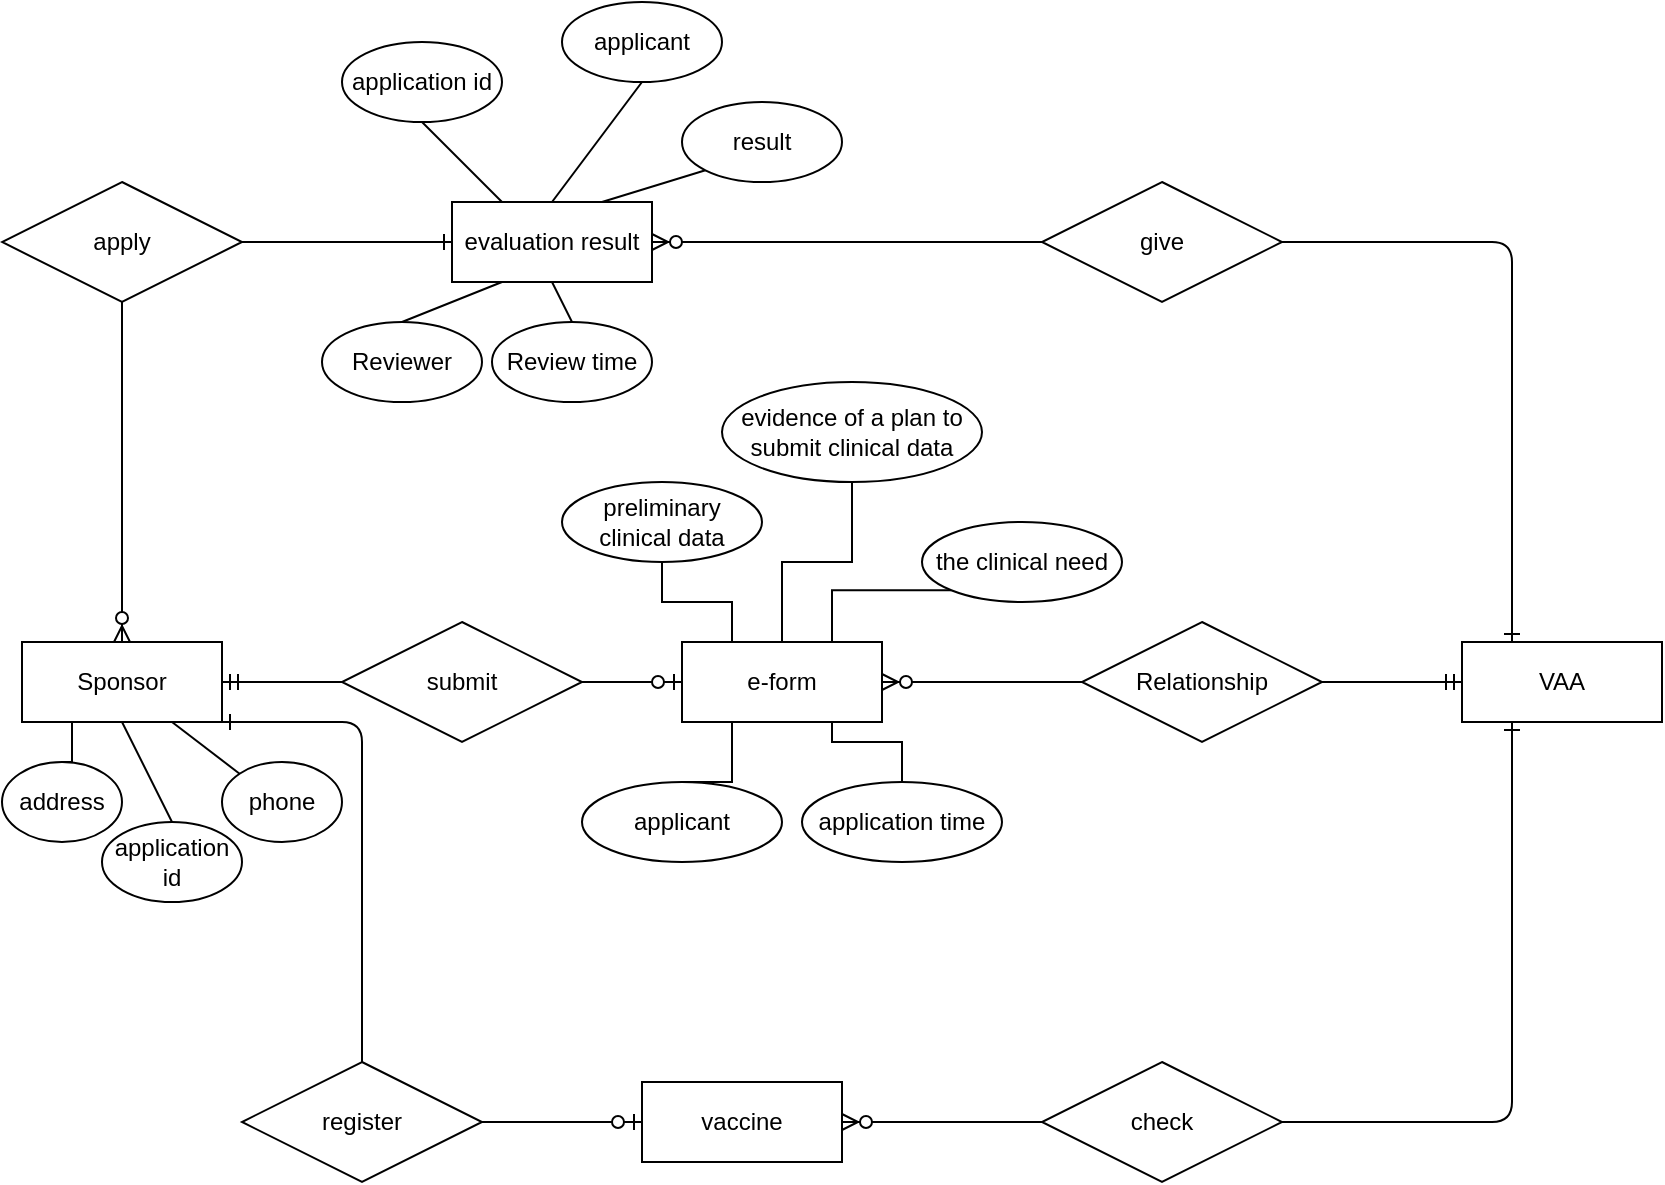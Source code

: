 <mxfile version="14.7.0" type="github">
  <diagram id="R2lEEEUBdFMjLlhIrx00" name="Page-1">
    <mxGraphModel dx="1550" dy="867" grid="1" gridSize="10" guides="1" tooltips="1" connect="1" arrows="1" fold="1" page="1" pageScale="1" pageWidth="850" pageHeight="1100" math="0" shadow="0" extFonts="Permanent Marker^https://fonts.googleapis.com/css?family=Permanent+Marker">
      <root>
        <mxCell id="0" />
        <mxCell id="1" parent="0" />
        <mxCell id="p_ZNXW8uyvUL6qlNEA6d-1" value="Sponsor" style="whiteSpace=wrap;html=1;align=center;" vertex="1" parent="1">
          <mxGeometry x="190" y="380" width="100" height="40" as="geometry" />
        </mxCell>
        <mxCell id="p_ZNXW8uyvUL6qlNEA6d-41" style="edgeStyle=none;orthogonalLoop=1;jettySize=auto;html=1;exitX=0.5;exitY=0;exitDx=0;exitDy=0;entryX=0.5;entryY=1;entryDx=0;entryDy=0;endArrow=none;endFill=0;" edge="1" parent="1" source="p_ZNXW8uyvUL6qlNEA6d-2" target="p_ZNXW8uyvUL6qlNEA6d-1">
          <mxGeometry relative="1" as="geometry" />
        </mxCell>
        <mxCell id="p_ZNXW8uyvUL6qlNEA6d-2" value="application id" style="ellipse;whiteSpace=wrap;html=1;align=center;" vertex="1" parent="1">
          <mxGeometry x="230" y="470" width="70" height="40" as="geometry" />
        </mxCell>
        <mxCell id="p_ZNXW8uyvUL6qlNEA6d-42" style="edgeStyle=none;orthogonalLoop=1;jettySize=auto;html=1;exitX=0;exitY=0;exitDx=0;exitDy=0;entryX=0.75;entryY=1;entryDx=0;entryDy=0;endArrow=none;endFill=0;" edge="1" parent="1" source="p_ZNXW8uyvUL6qlNEA6d-3" target="p_ZNXW8uyvUL6qlNEA6d-1">
          <mxGeometry relative="1" as="geometry" />
        </mxCell>
        <mxCell id="p_ZNXW8uyvUL6qlNEA6d-3" value="phone" style="ellipse;whiteSpace=wrap;html=1;align=center;" vertex="1" parent="1">
          <mxGeometry x="290" y="440" width="60" height="40" as="geometry" />
        </mxCell>
        <mxCell id="p_ZNXW8uyvUL6qlNEA6d-9" style="edgeStyle=orthogonalEdgeStyle;rounded=0;orthogonalLoop=1;jettySize=auto;html=1;exitX=0.5;exitY=0;exitDx=0;exitDy=0;endArrow=none;endFill=0;entryX=0.25;entryY=1;entryDx=0;entryDy=0;" edge="1" parent="1" source="p_ZNXW8uyvUL6qlNEA6d-4" target="p_ZNXW8uyvUL6qlNEA6d-1">
          <mxGeometry relative="1" as="geometry">
            <mxPoint x="165" y="370" as="targetPoint" />
          </mxGeometry>
        </mxCell>
        <mxCell id="p_ZNXW8uyvUL6qlNEA6d-4" value="address" style="ellipse;whiteSpace=wrap;html=1;align=center;" vertex="1" parent="1">
          <mxGeometry x="180" y="440" width="60" height="40" as="geometry" />
        </mxCell>
        <mxCell id="p_ZNXW8uyvUL6qlNEA6d-12" value="submit" style="shape=rhombus;perimeter=rhombusPerimeter;whiteSpace=wrap;html=1;align=center;" vertex="1" parent="1">
          <mxGeometry x="350" y="370" width="120" height="60" as="geometry" />
        </mxCell>
        <mxCell id="p_ZNXW8uyvUL6qlNEA6d-14" value="e-form" style="whiteSpace=wrap;html=1;align=center;" vertex="1" parent="1">
          <mxGeometry x="520" y="380" width="100" height="40" as="geometry" />
        </mxCell>
        <mxCell id="p_ZNXW8uyvUL6qlNEA6d-15" value="" style="edgeStyle=entityRelationEdgeStyle;fontSize=12;html=1;endArrow=ERzeroToOne;endFill=1;exitX=1;exitY=0.5;exitDx=0;exitDy=0;entryX=0;entryY=0.5;entryDx=0;entryDy=0;" edge="1" parent="1" source="p_ZNXW8uyvUL6qlNEA6d-12" target="p_ZNXW8uyvUL6qlNEA6d-14">
          <mxGeometry width="100" height="100" relative="1" as="geometry">
            <mxPoint x="590" y="540" as="sourcePoint" />
            <mxPoint x="690" y="440" as="targetPoint" />
          </mxGeometry>
        </mxCell>
        <mxCell id="p_ZNXW8uyvUL6qlNEA6d-25" style="edgeStyle=orthogonalEdgeStyle;rounded=0;orthogonalLoop=1;jettySize=auto;html=1;exitX=0.5;exitY=1;exitDx=0;exitDy=0;entryX=0.5;entryY=0;entryDx=0;entryDy=0;endArrow=none;endFill=0;" edge="1" parent="1" source="p_ZNXW8uyvUL6qlNEA6d-16" target="p_ZNXW8uyvUL6qlNEA6d-14">
          <mxGeometry relative="1" as="geometry" />
        </mxCell>
        <mxCell id="p_ZNXW8uyvUL6qlNEA6d-16" value="evidence of a plan to submit clinical data" style="ellipse;whiteSpace=wrap;html=1;align=center;" vertex="1" parent="1">
          <mxGeometry x="540" y="250" width="130" height="50" as="geometry" />
        </mxCell>
        <mxCell id="p_ZNXW8uyvUL6qlNEA6d-26" style="edgeStyle=orthogonalEdgeStyle;rounded=0;orthogonalLoop=1;jettySize=auto;html=1;exitX=0;exitY=1;exitDx=0;exitDy=0;entryX=0.75;entryY=0;entryDx=0;entryDy=0;endArrow=none;endFill=0;" edge="1" parent="1" source="p_ZNXW8uyvUL6qlNEA6d-17" target="p_ZNXW8uyvUL6qlNEA6d-14">
          <mxGeometry relative="1" as="geometry" />
        </mxCell>
        <mxCell id="p_ZNXW8uyvUL6qlNEA6d-17" value="the clinical need" style="ellipse;whiteSpace=wrap;html=1;align=center;" vertex="1" parent="1">
          <mxGeometry x="640" y="320" width="100" height="40" as="geometry" />
        </mxCell>
        <mxCell id="p_ZNXW8uyvUL6qlNEA6d-24" style="edgeStyle=orthogonalEdgeStyle;rounded=0;orthogonalLoop=1;jettySize=auto;html=1;exitX=0.5;exitY=1;exitDx=0;exitDy=0;entryX=0.25;entryY=0;entryDx=0;entryDy=0;endArrow=none;endFill=0;" edge="1" parent="1" source="p_ZNXW8uyvUL6qlNEA6d-18" target="p_ZNXW8uyvUL6qlNEA6d-14">
          <mxGeometry relative="1" as="geometry" />
        </mxCell>
        <mxCell id="p_ZNXW8uyvUL6qlNEA6d-18" value="preliminary clinical data" style="ellipse;whiteSpace=wrap;html=1;align=center;" vertex="1" parent="1">
          <mxGeometry x="460" y="300" width="100" height="40" as="geometry" />
        </mxCell>
        <mxCell id="p_ZNXW8uyvUL6qlNEA6d-22" style="edgeStyle=orthogonalEdgeStyle;rounded=0;orthogonalLoop=1;jettySize=auto;html=1;exitX=0.5;exitY=0;exitDx=0;exitDy=0;entryX=0.25;entryY=1;entryDx=0;entryDy=0;endArrow=none;endFill=0;" edge="1" parent="1" source="p_ZNXW8uyvUL6qlNEA6d-19" target="p_ZNXW8uyvUL6qlNEA6d-14">
          <mxGeometry relative="1" as="geometry" />
        </mxCell>
        <mxCell id="p_ZNXW8uyvUL6qlNEA6d-19" value="applicant" style="ellipse;whiteSpace=wrap;html=1;align=center;" vertex="1" parent="1">
          <mxGeometry x="470" y="450" width="100" height="40" as="geometry" />
        </mxCell>
        <mxCell id="p_ZNXW8uyvUL6qlNEA6d-23" style="edgeStyle=orthogonalEdgeStyle;rounded=0;orthogonalLoop=1;jettySize=auto;html=1;exitX=0.5;exitY=0;exitDx=0;exitDy=0;entryX=0.75;entryY=1;entryDx=0;entryDy=0;endArrow=none;endFill=0;" edge="1" parent="1" source="p_ZNXW8uyvUL6qlNEA6d-20" target="p_ZNXW8uyvUL6qlNEA6d-14">
          <mxGeometry relative="1" as="geometry" />
        </mxCell>
        <mxCell id="p_ZNXW8uyvUL6qlNEA6d-20" value="application time" style="ellipse;whiteSpace=wrap;html=1;align=center;" vertex="1" parent="1">
          <mxGeometry x="580" y="450" width="100" height="40" as="geometry" />
        </mxCell>
        <mxCell id="p_ZNXW8uyvUL6qlNEA6d-27" value="Relationship" style="shape=rhombus;perimeter=rhombusPerimeter;whiteSpace=wrap;html=1;align=center;" vertex="1" parent="1">
          <mxGeometry x="720" y="370" width="120" height="60" as="geometry" />
        </mxCell>
        <mxCell id="p_ZNXW8uyvUL6qlNEA6d-28" value="VAA" style="whiteSpace=wrap;html=1;align=center;" vertex="1" parent="1">
          <mxGeometry x="910" y="380" width="100" height="40" as="geometry" />
        </mxCell>
        <mxCell id="p_ZNXW8uyvUL6qlNEA6d-29" value="" style="edgeStyle=entityRelationEdgeStyle;fontSize=12;html=1;endArrow=ERzeroToMany;endFill=1;exitX=0;exitY=0.5;exitDx=0;exitDy=0;entryX=1;entryY=0.5;entryDx=0;entryDy=0;" edge="1" parent="1" source="p_ZNXW8uyvUL6qlNEA6d-27" target="p_ZNXW8uyvUL6qlNEA6d-14">
          <mxGeometry width="100" height="100" relative="1" as="geometry">
            <mxPoint x="750" y="570" as="sourcePoint" />
            <mxPoint x="700" y="400" as="targetPoint" />
          </mxGeometry>
        </mxCell>
        <mxCell id="p_ZNXW8uyvUL6qlNEA6d-30" value="" style="edgeStyle=entityRelationEdgeStyle;fontSize=12;html=1;endArrow=ERmandOne;entryX=1;entryY=0.5;entryDx=0;entryDy=0;exitX=0;exitY=0.5;exitDx=0;exitDy=0;" edge="1" parent="1" source="p_ZNXW8uyvUL6qlNEA6d-12" target="p_ZNXW8uyvUL6qlNEA6d-1">
          <mxGeometry width="100" height="100" relative="1" as="geometry">
            <mxPoint x="240" y="570" as="sourcePoint" />
            <mxPoint x="340" y="470" as="targetPoint" />
          </mxGeometry>
        </mxCell>
        <mxCell id="p_ZNXW8uyvUL6qlNEA6d-31" value="" style="edgeStyle=entityRelationEdgeStyle;fontSize=12;html=1;endArrow=ERmandOne;exitX=1;exitY=0.5;exitDx=0;exitDy=0;entryX=0;entryY=0.5;entryDx=0;entryDy=0;" edge="1" parent="1" source="p_ZNXW8uyvUL6qlNEA6d-27" target="p_ZNXW8uyvUL6qlNEA6d-28">
          <mxGeometry width="100" height="100" relative="1" as="geometry">
            <mxPoint x="810" y="570" as="sourcePoint" />
            <mxPoint x="910" y="470" as="targetPoint" />
          </mxGeometry>
        </mxCell>
        <mxCell id="p_ZNXW8uyvUL6qlNEA6d-32" value="apply" style="shape=rhombus;perimeter=rhombusPerimeter;whiteSpace=wrap;html=1;align=center;" vertex="1" parent="1">
          <mxGeometry x="180" y="150" width="120" height="60" as="geometry" />
        </mxCell>
        <mxCell id="p_ZNXW8uyvUL6qlNEA6d-40" value="" style="fontSize=12;html=1;endArrow=ERzeroToMany;endFill=1;exitX=0.5;exitY=1;exitDx=0;exitDy=0;entryX=0.5;entryY=0;entryDx=0;entryDy=0;" edge="1" parent="1" source="p_ZNXW8uyvUL6qlNEA6d-32" target="p_ZNXW8uyvUL6qlNEA6d-1">
          <mxGeometry width="100" height="100" relative="1" as="geometry">
            <mxPoint x="120" y="590" as="sourcePoint" />
            <mxPoint x="150" y="360" as="targetPoint" />
          </mxGeometry>
        </mxCell>
        <mxCell id="p_ZNXW8uyvUL6qlNEA6d-43" value="evaluation result" style="whiteSpace=wrap;html=1;align=center;" vertex="1" parent="1">
          <mxGeometry x="405" y="160" width="100" height="40" as="geometry" />
        </mxCell>
        <mxCell id="p_ZNXW8uyvUL6qlNEA6d-44" value="" style="edgeStyle=entityRelationEdgeStyle;fontSize=12;html=1;endArrow=ERone;endFill=1;exitX=1;exitY=0.5;exitDx=0;exitDy=0;entryX=0;entryY=0.5;entryDx=0;entryDy=0;" edge="1" parent="1" source="p_ZNXW8uyvUL6qlNEA6d-32" target="p_ZNXW8uyvUL6qlNEA6d-43">
          <mxGeometry width="100" height="100" relative="1" as="geometry">
            <mxPoint x="275" y="310" as="sourcePoint" />
            <mxPoint x="375" y="210" as="targetPoint" />
          </mxGeometry>
        </mxCell>
        <mxCell id="p_ZNXW8uyvUL6qlNEA6d-54" style="edgeStyle=none;orthogonalLoop=1;jettySize=auto;html=1;exitX=0.5;exitY=1;exitDx=0;exitDy=0;entryX=0.25;entryY=0;entryDx=0;entryDy=0;endArrow=none;endFill=0;" edge="1" parent="1" source="p_ZNXW8uyvUL6qlNEA6d-45" target="p_ZNXW8uyvUL6qlNEA6d-43">
          <mxGeometry relative="1" as="geometry" />
        </mxCell>
        <mxCell id="p_ZNXW8uyvUL6qlNEA6d-45" value="application id" style="ellipse;whiteSpace=wrap;html=1;align=center;" vertex="1" parent="1">
          <mxGeometry x="350" y="80" width="80" height="40" as="geometry" />
        </mxCell>
        <mxCell id="p_ZNXW8uyvUL6qlNEA6d-53" style="edgeStyle=none;orthogonalLoop=1;jettySize=auto;html=1;exitX=0.5;exitY=1;exitDx=0;exitDy=0;entryX=0.5;entryY=0;entryDx=0;entryDy=0;endArrow=none;endFill=0;" edge="1" parent="1" source="p_ZNXW8uyvUL6qlNEA6d-46" target="p_ZNXW8uyvUL6qlNEA6d-43">
          <mxGeometry relative="1" as="geometry" />
        </mxCell>
        <mxCell id="p_ZNXW8uyvUL6qlNEA6d-46" value="applicant" style="ellipse;whiteSpace=wrap;html=1;align=center;fontStyle=0" vertex="1" parent="1">
          <mxGeometry x="460" y="60" width="80" height="40" as="geometry" />
        </mxCell>
        <mxCell id="p_ZNXW8uyvUL6qlNEA6d-52" style="edgeStyle=none;orthogonalLoop=1;jettySize=auto;html=1;exitX=0;exitY=1;exitDx=0;exitDy=0;entryX=0.75;entryY=0;entryDx=0;entryDy=0;endArrow=none;endFill=0;" edge="1" parent="1" source="p_ZNXW8uyvUL6qlNEA6d-47" target="p_ZNXW8uyvUL6qlNEA6d-43">
          <mxGeometry relative="1" as="geometry" />
        </mxCell>
        <mxCell id="p_ZNXW8uyvUL6qlNEA6d-47" value="result" style="ellipse;whiteSpace=wrap;html=1;align=center;" vertex="1" parent="1">
          <mxGeometry x="520" y="110" width="80" height="40" as="geometry" />
        </mxCell>
        <mxCell id="p_ZNXW8uyvUL6qlNEA6d-50" style="edgeStyle=none;orthogonalLoop=1;jettySize=auto;html=1;exitX=0.5;exitY=0;exitDx=0;exitDy=0;entryX=0.25;entryY=1;entryDx=0;entryDy=0;endArrow=none;endFill=0;" edge="1" parent="1" source="p_ZNXW8uyvUL6qlNEA6d-48" target="p_ZNXW8uyvUL6qlNEA6d-43">
          <mxGeometry relative="1" as="geometry" />
        </mxCell>
        <mxCell id="p_ZNXW8uyvUL6qlNEA6d-48" value="Reviewer" style="ellipse;whiteSpace=wrap;html=1;align=center;" vertex="1" parent="1">
          <mxGeometry x="340" y="220" width="80" height="40" as="geometry" />
        </mxCell>
        <mxCell id="p_ZNXW8uyvUL6qlNEA6d-51" style="edgeStyle=none;orthogonalLoop=1;jettySize=auto;html=1;exitX=0.5;exitY=0;exitDx=0;exitDy=0;entryX=0.5;entryY=1;entryDx=0;entryDy=0;endArrow=none;endFill=0;" edge="1" parent="1" source="p_ZNXW8uyvUL6qlNEA6d-49" target="p_ZNXW8uyvUL6qlNEA6d-43">
          <mxGeometry relative="1" as="geometry" />
        </mxCell>
        <mxCell id="p_ZNXW8uyvUL6qlNEA6d-49" value="Review time" style="ellipse;whiteSpace=wrap;html=1;align=center;" vertex="1" parent="1">
          <mxGeometry x="425" y="220" width="80" height="40" as="geometry" />
        </mxCell>
        <mxCell id="p_ZNXW8uyvUL6qlNEA6d-57" value="give" style="shape=rhombus;perimeter=rhombusPerimeter;whiteSpace=wrap;html=1;align=center;" vertex="1" parent="1">
          <mxGeometry x="700" y="150" width="120" height="60" as="geometry" />
        </mxCell>
        <mxCell id="p_ZNXW8uyvUL6qlNEA6d-58" value="" style="fontSize=12;html=1;endArrow=ERzeroToMany;endFill=1;entryX=1;entryY=0.5;entryDx=0;entryDy=0;exitX=0;exitY=0.5;exitDx=0;exitDy=0;" edge="1" parent="1" source="p_ZNXW8uyvUL6qlNEA6d-57" target="p_ZNXW8uyvUL6qlNEA6d-43">
          <mxGeometry width="100" height="100" relative="1" as="geometry">
            <mxPoint x="540" y="280" as="sourcePoint" />
            <mxPoint x="630" y="180" as="targetPoint" />
          </mxGeometry>
        </mxCell>
        <mxCell id="p_ZNXW8uyvUL6qlNEA6d-59" value="" style="fontSize=12;html=1;endArrow=ERone;endFill=1;exitX=1;exitY=0.5;exitDx=0;exitDy=0;entryX=0.25;entryY=0;entryDx=0;entryDy=0;edgeStyle=orthogonalEdgeStyle;" edge="1" parent="1" source="p_ZNXW8uyvUL6qlNEA6d-57" target="p_ZNXW8uyvUL6qlNEA6d-28">
          <mxGeometry width="100" height="100" relative="1" as="geometry">
            <mxPoint x="850" y="280" as="sourcePoint" />
            <mxPoint x="950" y="180" as="targetPoint" />
          </mxGeometry>
        </mxCell>
        <mxCell id="p_ZNXW8uyvUL6qlNEA6d-60" value="register" style="shape=rhombus;perimeter=rhombusPerimeter;whiteSpace=wrap;html=1;align=center;" vertex="1" parent="1">
          <mxGeometry x="300" y="590" width="120" height="60" as="geometry" />
        </mxCell>
        <mxCell id="p_ZNXW8uyvUL6qlNEA6d-62" value="" style="fontSize=12;html=1;endArrow=ERone;endFill=1;entryX=1;entryY=1;entryDx=0;entryDy=0;exitX=0.5;exitY=0;exitDx=0;exitDy=0;edgeStyle=orthogonalEdgeStyle;" edge="1" parent="1" source="p_ZNXW8uyvUL6qlNEA6d-60" target="p_ZNXW8uyvUL6qlNEA6d-1">
          <mxGeometry width="100" height="100" relative="1" as="geometry">
            <mxPoint x="330" y="570" as="sourcePoint" />
            <mxPoint x="430" y="470" as="targetPoint" />
            <Array as="points">
              <mxPoint x="360" y="420" />
            </Array>
          </mxGeometry>
        </mxCell>
        <mxCell id="p_ZNXW8uyvUL6qlNEA6d-64" value="vaccine" style="whiteSpace=wrap;html=1;align=center;" vertex="1" parent="1">
          <mxGeometry x="500" y="600" width="100" height="40" as="geometry" />
        </mxCell>
        <mxCell id="p_ZNXW8uyvUL6qlNEA6d-65" value="" style="edgeStyle=entityRelationEdgeStyle;fontSize=12;html=1;endArrow=ERzeroToOne;endFill=1;entryX=0;entryY=0.5;entryDx=0;entryDy=0;exitX=1;exitY=0.5;exitDx=0;exitDy=0;" edge="1" parent="1" source="p_ZNXW8uyvUL6qlNEA6d-60" target="p_ZNXW8uyvUL6qlNEA6d-64">
          <mxGeometry width="100" height="100" relative="1" as="geometry">
            <mxPoint x="415" y="610" as="sourcePoint" />
            <mxPoint x="515" y="510" as="targetPoint" />
          </mxGeometry>
        </mxCell>
        <mxCell id="p_ZNXW8uyvUL6qlNEA6d-66" value="check" style="shape=rhombus;perimeter=rhombusPerimeter;whiteSpace=wrap;html=1;align=center;" vertex="1" parent="1">
          <mxGeometry x="700" y="590" width="120" height="60" as="geometry" />
        </mxCell>
        <mxCell id="p_ZNXW8uyvUL6qlNEA6d-67" value="" style="edgeStyle=entityRelationEdgeStyle;fontSize=12;html=1;endArrow=ERzeroToMany;endFill=1;entryX=1;entryY=0.5;entryDx=0;entryDy=0;exitX=0;exitY=0.5;exitDx=0;exitDy=0;" edge="1" parent="1" source="p_ZNXW8uyvUL6qlNEA6d-66" target="p_ZNXW8uyvUL6qlNEA6d-64">
          <mxGeometry width="100" height="100" relative="1" as="geometry">
            <mxPoint x="580" y="740" as="sourcePoint" />
            <mxPoint x="680" y="640" as="targetPoint" />
          </mxGeometry>
        </mxCell>
        <mxCell id="p_ZNXW8uyvUL6qlNEA6d-68" value="" style="edgeStyle=orthogonalEdgeStyle;fontSize=12;html=1;endArrow=ERone;endFill=1;exitX=1;exitY=0.5;exitDx=0;exitDy=0;entryX=0.25;entryY=1;entryDx=0;entryDy=0;" edge="1" parent="1" source="p_ZNXW8uyvUL6qlNEA6d-66" target="p_ZNXW8uyvUL6qlNEA6d-28">
          <mxGeometry width="100" height="100" relative="1" as="geometry">
            <mxPoint x="840" y="630" as="sourcePoint" />
            <mxPoint x="940" y="530" as="targetPoint" />
          </mxGeometry>
        </mxCell>
      </root>
    </mxGraphModel>
  </diagram>
</mxfile>
